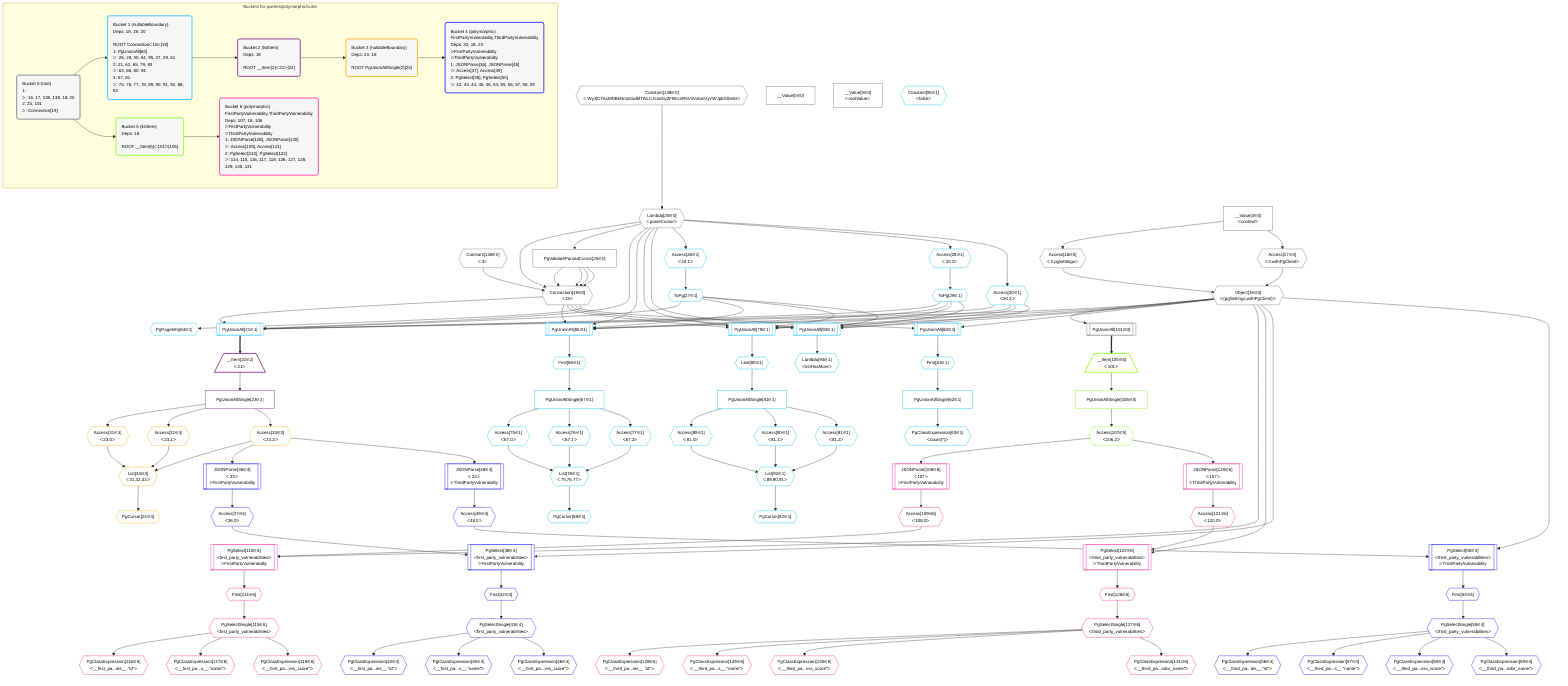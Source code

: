 %%{init: {'themeVariables': { 'fontSize': '12px'}}}%%
graph TD
    classDef path fill:#eee,stroke:#000,color:#000
    classDef plan fill:#fff,stroke-width:1px,color:#000
    classDef itemplan fill:#fff,stroke-width:2px,color:#000
    classDef unbatchedplan fill:#dff,stroke-width:1px,color:#000
    classDef sideeffectplan fill:#fcc,stroke-width:2px,color:#000
    classDef bucket fill:#f6f6f6,color:#000,stroke-width:2px,text-align:left


    %% plan dependencies
    Connection19{{"Connection[19∈0]<br />ᐸ15ᐳ"}}:::plan
    Constant138{{"Constant[138∈0]<br />ᐸ3ᐳ"}}:::plan
    Lambda20{{"Lambda[20∈0]<br />ᐸparseCursorᐳ"}}:::plan
    PgValidateParsedCursor25["PgValidateParsedCursor[25∈0]"]:::plan
    Constant138 & Lambda20 & PgValidateParsedCursor25 & PgValidateParsedCursor25 & PgValidateParsedCursor25 & PgValidateParsedCursor25 --> Connection19
    Object18{{"Object[18∈0]<br />ᐸ{pgSettings,withPgClient}ᐳ"}}:::plan
    Access16{{"Access[16∈0]<br />ᐸ3.pgSettingsᐳ"}}:::plan
    Access17{{"Access[17∈0]<br />ᐸ3.withPgClientᐳ"}}:::plan
    Access16 & Access17 --> Object18
    __Value3["__Value[3∈0]<br />ᐸcontextᐳ"]:::plan
    __Value3 --> Access16
    __Value3 --> Access17
    Constant139{{"Constant[139∈0]<br />ᐸ'WyJlOTAxMDBkNmIzIiwiMTAiLCJUaGlyZFBhcnR5VnVsbmVyYWJpbGl0eSIᐳ"}}:::plan
    Constant139 --> Lambda20
    Lambda20 --> PgValidateParsedCursor25
    PgUnionAll101[["PgUnionAll[101∈0]"]]:::plan
    Object18 --> PgUnionAll101
    __Value0["__Value[0∈0]"]:::plan
    __Value5["__Value[5∈0]<br />ᐸrootValueᐳ"]:::plan
    __Item105[/"__Item[105∈5]<br />ᐸ101ᐳ"\]:::itemplan
    PgUnionAll101 ==> __Item105
    PgUnionAllSingle106["PgUnionAllSingle[106∈5]"]:::plan
    __Item105 --> PgUnionAllSingle106
    Access107{{"Access[107∈5]<br />ᐸ106.2ᐳ"}}:::plan
    PgUnionAllSingle106 --> Access107
    PgUnionAll21[["PgUnionAll[21∈1]"]]:::plan
    ToPg27{{"ToPg[27∈1]"}}:::plan
    ToPg29{{"ToPg[29∈1]"}}:::plan
    Access30{{"Access[30∈1]<br />ᐸ20.3ᐳ"}}:::plan
    Object18 & Connection19 & Lambda20 & ToPg27 & ToPg29 & Access30 --> PgUnionAll21
    PgUnionAll65[["PgUnionAll[65∈1]"]]:::plan
    Object18 & Connection19 & Lambda20 & ToPg27 & ToPg29 & Access30 --> PgUnionAll65
    PgUnionAll79[["PgUnionAll[79∈1]"]]:::plan
    Object18 & Connection19 & Lambda20 & ToPg27 & ToPg29 & Access30 --> PgUnionAll79
    PgUnionAll93[["PgUnionAll[93∈1]"]]:::plan
    Object18 & Connection19 & Lambda20 & ToPg27 & ToPg29 & Access30 --> PgUnionAll93
    List78{{"List[78∈1]<br />ᐸ75,76,77ᐳ"}}:::plan
    Access75{{"Access[75∈1]<br />ᐸ67.0ᐳ"}}:::plan
    Access76{{"Access[76∈1]<br />ᐸ67.1ᐳ"}}:::plan
    Access77{{"Access[77∈1]<br />ᐸ67.2ᐳ"}}:::plan
    Access75 & Access76 & Access77 --> List78
    List92{{"List[92∈1]<br />ᐸ89,90,91ᐳ"}}:::plan
    Access89{{"Access[89∈1]<br />ᐸ81.0ᐳ"}}:::plan
    Access90{{"Access[90∈1]<br />ᐸ81.1ᐳ"}}:::plan
    Access91{{"Access[91∈1]<br />ᐸ81.2ᐳ"}}:::plan
    Access89 & Access90 & Access91 --> List92
    PgUnionAll60[["PgUnionAll[60∈1]"]]:::plan
    Object18 & Connection19 --> PgUnionAll60
    Access26{{"Access[26∈1]<br />ᐸ20.1ᐳ"}}:::plan
    Lambda20 --> Access26
    Access26 --> ToPg27
    Access28{{"Access[28∈1]<br />ᐸ20.2ᐳ"}}:::plan
    Lambda20 --> Access28
    Access28 --> ToPg29
    Lambda20 --> Access30
    First61{{"First[61∈1]"}}:::plan
    PgUnionAll60 --> First61
    PgUnionAllSingle62["PgUnionAllSingle[62∈1]"]:::plan
    First61 --> PgUnionAllSingle62
    PgClassExpression63{{"PgClassExpression[63∈1]<br />ᐸcount(*)ᐳ"}}:::plan
    PgUnionAllSingle62 --> PgClassExpression63
    PgPageInfo64{{"PgPageInfo[64∈1]"}}:::plan
    Connection19 --> PgPageInfo64
    First66{{"First[66∈1]"}}:::plan
    PgUnionAll65 --> First66
    PgUnionAllSingle67["PgUnionAllSingle[67∈1]"]:::plan
    First66 --> PgUnionAllSingle67
    PgUnionAllSingle67 --> Access75
    PgUnionAllSingle67 --> Access76
    PgUnionAllSingle67 --> Access77
    PgCursor68{{"PgCursor[68∈1]"}}:::plan
    List78 --> PgCursor68
    Last80{{"Last[80∈1]"}}:::plan
    PgUnionAll79 --> Last80
    PgUnionAllSingle81["PgUnionAllSingle[81∈1]"]:::plan
    Last80 --> PgUnionAllSingle81
    PgUnionAllSingle81 --> Access89
    PgUnionAllSingle81 --> Access90
    PgUnionAllSingle81 --> Access91
    PgCursor82{{"PgCursor[82∈1]"}}:::plan
    List92 --> PgCursor82
    Lambda94{{"Lambda[94∈1]<br />ᐸlistHasMoreᐳ"}}:::plan
    PgUnionAll93 --> Lambda94
    Constant95{{"Constant[95∈1]<br />ᐸfalseᐳ"}}:::plan
    PgSelect110[["PgSelect[110∈6]<br />ᐸfirst_party_vulnerabilitiesᐳ<br />ᐳFirstPartyVulnerability"]]:::plan
    Access109{{"Access[109∈6]<br />ᐸ108.0ᐳ"}}:::plan
    Object18 & Access109 --> PgSelect110
    PgSelect122[["PgSelect[122∈6]<br />ᐸthird_party_vulnerabilitiesᐳ<br />ᐳThirdPartyVulnerability"]]:::plan
    Access121{{"Access[121∈6]<br />ᐸ120.0ᐳ"}}:::plan
    Object18 & Access121 --> PgSelect122
    __Item22[/"__Item[22∈2]<br />ᐸ21ᐳ"\]:::itemplan
    PgUnionAll21 ==> __Item22
    PgUnionAllSingle23["PgUnionAllSingle[23∈2]"]:::plan
    __Item22 --> PgUnionAllSingle23
    JSONParse108[["JSONParse[108∈6]<br />ᐸ107ᐳ<br />ᐳFirstPartyVulnerability"]]:::plan
    Access107 --> JSONParse108
    JSONParse108 --> Access109
    First114{{"First[114∈6]"}}:::plan
    PgSelect110 --> First114
    PgSelectSingle115{{"PgSelectSingle[115∈6]<br />ᐸfirst_party_vulnerabilitiesᐳ"}}:::plan
    First114 --> PgSelectSingle115
    PgClassExpression116{{"PgClassExpression[116∈6]<br />ᐸ__first_pa...ies__.”id”ᐳ"}}:::plan
    PgSelectSingle115 --> PgClassExpression116
    PgClassExpression117{{"PgClassExpression[117∈6]<br />ᐸ__first_pa...s__.”name”ᐳ"}}:::plan
    PgSelectSingle115 --> PgClassExpression117
    PgClassExpression118{{"PgClassExpression[118∈6]<br />ᐸ__first_pa...vss_score”ᐳ"}}:::plan
    PgSelectSingle115 --> PgClassExpression118
    JSONParse120[["JSONParse[120∈6]<br />ᐸ107ᐳ<br />ᐳThirdPartyVulnerability"]]:::plan
    Access107 --> JSONParse120
    JSONParse120 --> Access121
    First126{{"First[126∈6]"}}:::plan
    PgSelect122 --> First126
    PgSelectSingle127{{"PgSelectSingle[127∈6]<br />ᐸthird_party_vulnerabilitiesᐳ"}}:::plan
    First126 --> PgSelectSingle127
    PgClassExpression128{{"PgClassExpression[128∈6]<br />ᐸ__third_pa...ies__.”id”ᐳ"}}:::plan
    PgSelectSingle127 --> PgClassExpression128
    PgClassExpression129{{"PgClassExpression[129∈6]<br />ᐸ__third_pa...s__.”name”ᐳ"}}:::plan
    PgSelectSingle127 --> PgClassExpression129
    PgClassExpression130{{"PgClassExpression[130∈6]<br />ᐸ__third_pa...vss_score”ᐳ"}}:::plan
    PgSelectSingle127 --> PgClassExpression130
    PgClassExpression131{{"PgClassExpression[131∈6]<br />ᐸ__third_pa...ndor_name”ᐳ"}}:::plan
    PgSelectSingle127 --> PgClassExpression131
    List34{{"List[34∈3]<br />ᐸ31,32,33ᐳ"}}:::plan
    Access31{{"Access[31∈3]<br />ᐸ23.0ᐳ"}}:::plan
    Access32{{"Access[32∈3]<br />ᐸ23.1ᐳ"}}:::plan
    Access33{{"Access[33∈3]<br />ᐸ23.2ᐳ"}}:::plan
    Access31 & Access32 & Access33 --> List34
    PgUnionAllSingle23 --> Access31
    PgUnionAllSingle23 --> Access32
    PgUnionAllSingle23 --> Access33
    PgCursor24{{"PgCursor[24∈3]"}}:::plan
    List34 --> PgCursor24
    PgSelect38[["PgSelect[38∈4]<br />ᐸfirst_party_vulnerabilitiesᐳ<br />ᐳFirstPartyVulnerability"]]:::plan
    Access37{{"Access[37∈4]<br />ᐸ36.0ᐳ"}}:::plan
    Object18 & Access37 --> PgSelect38
    PgSelect50[["PgSelect[50∈4]<br />ᐸthird_party_vulnerabilitiesᐳ<br />ᐳThirdPartyVulnerability"]]:::plan
    Access49{{"Access[49∈4]<br />ᐸ48.0ᐳ"}}:::plan
    Object18 & Access49 --> PgSelect50
    JSONParse36[["JSONParse[36∈4]<br />ᐸ33ᐳ<br />ᐳFirstPartyVulnerability"]]:::plan
    Access33 --> JSONParse36
    JSONParse36 --> Access37
    First42{{"First[42∈4]"}}:::plan
    PgSelect38 --> First42
    PgSelectSingle43{{"PgSelectSingle[43∈4]<br />ᐸfirst_party_vulnerabilitiesᐳ"}}:::plan
    First42 --> PgSelectSingle43
    PgClassExpression44{{"PgClassExpression[44∈4]<br />ᐸ__first_pa...ies__.”id”ᐳ"}}:::plan
    PgSelectSingle43 --> PgClassExpression44
    PgClassExpression45{{"PgClassExpression[45∈4]<br />ᐸ__first_pa...s__.”name”ᐳ"}}:::plan
    PgSelectSingle43 --> PgClassExpression45
    PgClassExpression46{{"PgClassExpression[46∈4]<br />ᐸ__first_pa...vss_score”ᐳ"}}:::plan
    PgSelectSingle43 --> PgClassExpression46
    JSONParse48[["JSONParse[48∈4]<br />ᐸ33ᐳ<br />ᐳThirdPartyVulnerability"]]:::plan
    Access33 --> JSONParse48
    JSONParse48 --> Access49
    First54{{"First[54∈4]"}}:::plan
    PgSelect50 --> First54
    PgSelectSingle55{{"PgSelectSingle[55∈4]<br />ᐸthird_party_vulnerabilitiesᐳ"}}:::plan
    First54 --> PgSelectSingle55
    PgClassExpression56{{"PgClassExpression[56∈4]<br />ᐸ__third_pa...ies__.”id”ᐳ"}}:::plan
    PgSelectSingle55 --> PgClassExpression56
    PgClassExpression57{{"PgClassExpression[57∈4]<br />ᐸ__third_pa...s__.”name”ᐳ"}}:::plan
    PgSelectSingle55 --> PgClassExpression57
    PgClassExpression58{{"PgClassExpression[58∈4]<br />ᐸ__third_pa...vss_score”ᐳ"}}:::plan
    PgSelectSingle55 --> PgClassExpression58
    PgClassExpression59{{"PgClassExpression[59∈4]<br />ᐸ__third_pa...ndor_name”ᐳ"}}:::plan
    PgSelectSingle55 --> PgClassExpression59

    %% define steps

    subgraph "Buckets for queries/polymorphic/vulns"
    Bucket0("Bucket 0 (root)<br />1: <br />ᐳ: 16, 17, 138, 139, 18, 20<br />2: 25, 101<br />ᐳ: Connection[19]"):::bucket
    classDef bucket0 stroke:#696969
    class Bucket0,__Value0,__Value3,__Value5,Access16,Access17,Object18,Connection19,Lambda20,PgValidateParsedCursor25,PgUnionAll101,Constant138,Constant139 bucket0
    Bucket1("Bucket 1 (nullableBoundary)<br />Deps: 18, 19, 20<br /><br />ROOT Connectionᐸ15ᐳ[19]<br />1: PgUnionAll[60]<br />ᐳ: 26, 28, 30, 64, 95, 27, 29, 61<br />2: 21, 62, 65, 79, 93<br />ᐳ: 63, 66, 80, 94<br />3: 67, 81<br />ᐳ: 75, 76, 77, 78, 89, 90, 91, 92, 68, 82"):::bucket
    classDef bucket1 stroke:#00bfff
    class Bucket1,PgUnionAll21,Access26,ToPg27,Access28,ToPg29,Access30,PgUnionAll60,First61,PgUnionAllSingle62,PgClassExpression63,PgPageInfo64,PgUnionAll65,First66,PgUnionAllSingle67,PgCursor68,Access75,Access76,Access77,List78,PgUnionAll79,Last80,PgUnionAllSingle81,PgCursor82,Access89,Access90,Access91,List92,PgUnionAll93,Lambda94,Constant95 bucket1
    Bucket2("Bucket 2 (listItem)<br />Deps: 18<br /><br />ROOT __Item{2}ᐸ21ᐳ[22]"):::bucket
    classDef bucket2 stroke:#7f007f
    class Bucket2,__Item22,PgUnionAllSingle23 bucket2
    Bucket3("Bucket 3 (nullableBoundary)<br />Deps: 23, 18<br /><br />ROOT PgUnionAllSingle{2}[23]"):::bucket
    classDef bucket3 stroke:#ffa500
    class Bucket3,PgCursor24,Access31,Access32,Access33,List34 bucket3
    Bucket4("Bucket 4 (polymorphic)<br />FirstPartyVulnerability,ThirdPartyVulnerability<br />Deps: 33, 18, 23<br />ᐳFirstPartyVulnerability<br />ᐳThirdPartyVulnerability<br />1: JSONParse[36], JSONParse[48]<br />ᐳ: Access[37], Access[49]<br />2: PgSelect[38], PgSelect[50]<br />ᐳ: 42, 43, 44, 45, 46, 54, 55, 56, 57, 58, 59"):::bucket
    classDef bucket4 stroke:#0000ff
    class Bucket4,JSONParse36,Access37,PgSelect38,First42,PgSelectSingle43,PgClassExpression44,PgClassExpression45,PgClassExpression46,JSONParse48,Access49,PgSelect50,First54,PgSelectSingle55,PgClassExpression56,PgClassExpression57,PgClassExpression58,PgClassExpression59 bucket4
    Bucket5("Bucket 5 (listItem)<br />Deps: 18<br /><br />ROOT __Item{5}ᐸ101ᐳ[105]"):::bucket
    classDef bucket5 stroke:#7fff00
    class Bucket5,__Item105,PgUnionAllSingle106,Access107 bucket5
    Bucket6("Bucket 6 (polymorphic)<br />FirstPartyVulnerability,ThirdPartyVulnerability<br />Deps: 107, 18, 106<br />ᐳFirstPartyVulnerability<br />ᐳThirdPartyVulnerability<br />1: JSONParse[108], JSONParse[120]<br />ᐳ: Access[109], Access[121]<br />2: PgSelect[110], PgSelect[122]<br />ᐳ: 114, 115, 116, 117, 118, 126, 127, 128, 129, 130, 131"):::bucket
    classDef bucket6 stroke:#ff1493
    class Bucket6,JSONParse108,Access109,PgSelect110,First114,PgSelectSingle115,PgClassExpression116,PgClassExpression117,PgClassExpression118,JSONParse120,Access121,PgSelect122,First126,PgSelectSingle127,PgClassExpression128,PgClassExpression129,PgClassExpression130,PgClassExpression131 bucket6
    Bucket0 --> Bucket1 & Bucket5
    Bucket1 --> Bucket2
    Bucket2 --> Bucket3
    Bucket3 --> Bucket4
    Bucket5 --> Bucket6
    end